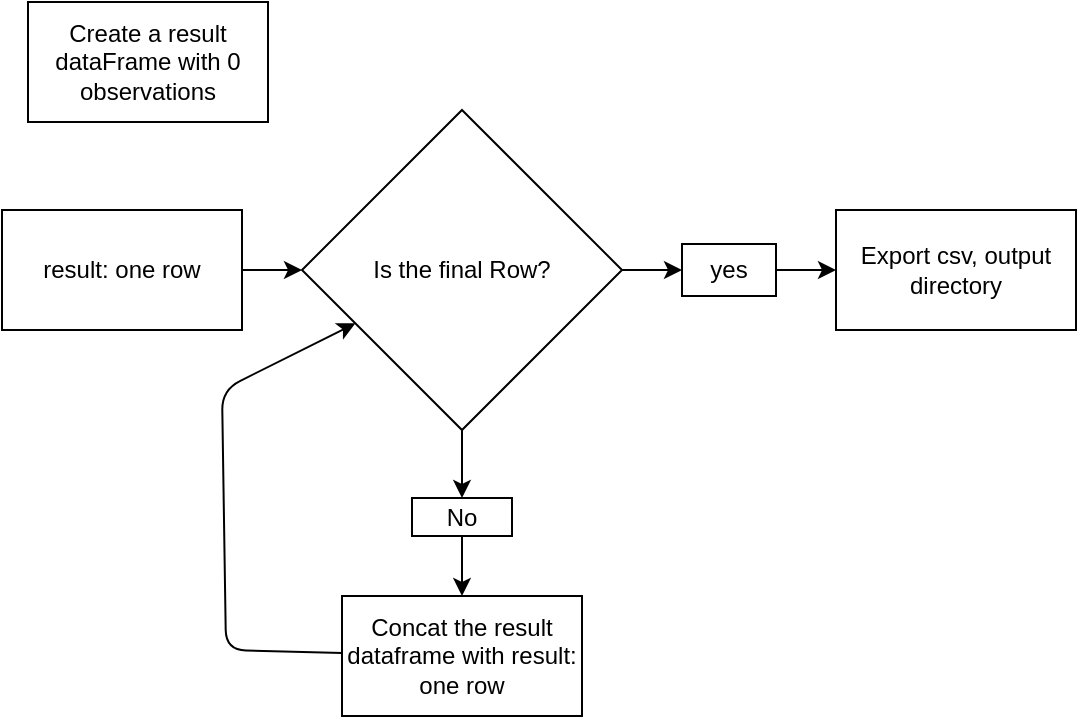 <mxfile>
    <diagram id="Lq2PSjdxV4h0jq-SstMK" name="Page-1">
        <mxGraphModel dx="714" dy="1124" grid="0" gridSize="10" guides="1" tooltips="1" connect="1" arrows="1" fold="1" page="1" pageScale="1" pageWidth="850" pageHeight="1100" background="#ffffff" math="0" shadow="0">
            <root>
                <mxCell id="0"/>
                <mxCell id="1" parent="0"/>
                <mxCell id="12" style="edgeStyle=none;html=1;strokeColor=#000000;fontColor=#000000;" edge="1" parent="1" source="2" target="4">
                    <mxGeometry relative="1" as="geometry"/>
                </mxCell>
                <mxCell id="2" value="result: one row" style="whiteSpace=wrap;html=1;fillColor=none;strokeColor=#000000;fontColor=#000000;" vertex="1" parent="1">
                    <mxGeometry x="130" y="390" width="120" height="60" as="geometry"/>
                </mxCell>
                <mxCell id="13" style="edgeStyle=none;html=1;strokeColor=#000000;fontColor=#000000;" edge="1" parent="1" source="4" target="7">
                    <mxGeometry relative="1" as="geometry"/>
                </mxCell>
                <mxCell id="15" style="edgeStyle=none;html=1;strokeColor=#000000;fontColor=#000000;" edge="1" parent="1" source="4" target="8">
                    <mxGeometry relative="1" as="geometry"/>
                </mxCell>
                <mxCell id="4" value="Is the final Row?" style="rhombus;whiteSpace=wrap;html=1;fillColor=none;strokeColor=#000000;fontColor=#000000;" vertex="1" parent="1">
                    <mxGeometry x="280" y="340" width="160" height="160" as="geometry"/>
                </mxCell>
                <mxCell id="5" value="Create a result dataFrame with 0 observations" style="whiteSpace=wrap;html=1;fillColor=none;strokeColor=#000000;fontColor=#000000;" vertex="1" parent="1">
                    <mxGeometry x="143" y="286" width="120" height="60" as="geometry"/>
                </mxCell>
                <mxCell id="14" style="edgeStyle=none;html=1;strokeColor=#000000;fontColor=#000000;" edge="1" parent="1" source="7" target="9">
                    <mxGeometry relative="1" as="geometry"/>
                </mxCell>
                <mxCell id="7" value="No" style="whiteSpace=wrap;html=1;fillColor=none;strokeColor=#000000;fontColor=#000000;" vertex="1" parent="1">
                    <mxGeometry x="335" y="534" width="50" height="19" as="geometry"/>
                </mxCell>
                <mxCell id="16" style="edgeStyle=none;html=1;strokeColor=#000000;fontColor=#000000;" edge="1" parent="1" source="8" target="10">
                    <mxGeometry relative="1" as="geometry"/>
                </mxCell>
                <mxCell id="8" value="yes" style="whiteSpace=wrap;html=1;fillColor=none;strokeColor=#000000;fontColor=#000000;" vertex="1" parent="1">
                    <mxGeometry x="470" y="407" width="47" height="26" as="geometry"/>
                </mxCell>
                <mxCell id="17" style="edgeStyle=none;html=1;strokeColor=#000000;fontColor=#000000;" edge="1" parent="1" source="9" target="4">
                    <mxGeometry relative="1" as="geometry">
                        <Array as="points">
                            <mxPoint x="242" y="610"/>
                            <mxPoint x="240" y="480"/>
                        </Array>
                    </mxGeometry>
                </mxCell>
                <mxCell id="9" value="Concat the result dataframe with result: one row" style="whiteSpace=wrap;html=1;fillColor=none;strokeColor=#000000;fontColor=#000000;" vertex="1" parent="1">
                    <mxGeometry x="300" y="583" width="120" height="60" as="geometry"/>
                </mxCell>
                <mxCell id="10" value="Export csv, output directory" style="whiteSpace=wrap;html=1;fillColor=none;strokeColor=#000000;fontColor=#000000;" vertex="1" parent="1">
                    <mxGeometry x="547" y="390" width="120" height="60" as="geometry"/>
                </mxCell>
            </root>
        </mxGraphModel>
    </diagram>
</mxfile>